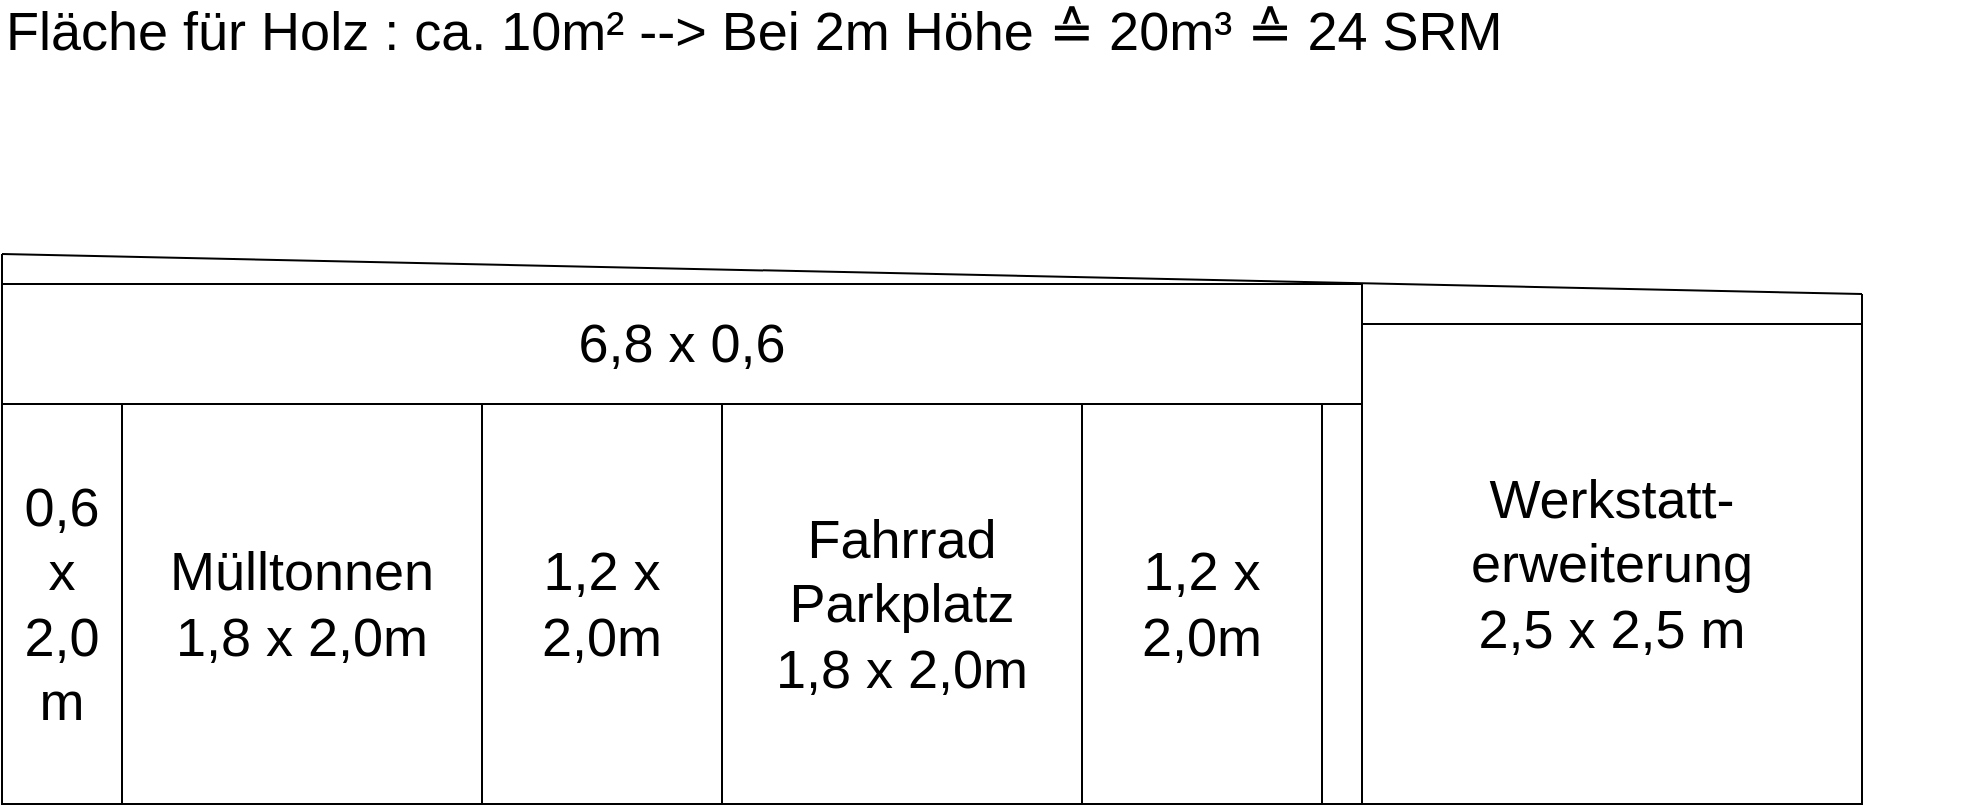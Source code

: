 <mxfile version="20.3.0" type="github">
  <diagram id="lE21BZ4hjYVOJlGcXVAF" name="Seite-1">
    <mxGraphModel dx="1182" dy="732" grid="1" gridSize="10" guides="1" tooltips="1" connect="1" arrows="1" fold="1" page="1" pageScale="1" pageWidth="1169" pageHeight="827" math="0" shadow="0">
      <root>
        <mxCell id="0" />
        <mxCell id="1" parent="0" />
        <mxCell id="FTwfwn-TJzcWr2caftSN-14" value="6,8 x 0,6" style="rounded=0;whiteSpace=wrap;html=1;fontSize=27;" vertex="1" parent="1">
          <mxGeometry x="80" y="540" width="680" height="60" as="geometry" />
        </mxCell>
        <mxCell id="FTwfwn-TJzcWr2caftSN-3" value="" style="endArrow=none;html=1;rounded=0;snapToPoint=1;strokeColor=default;" edge="1" parent="1">
          <mxGeometry width="50" height="50" relative="1" as="geometry">
            <mxPoint x="80" y="800" as="sourcePoint" />
            <mxPoint x="1010" y="800" as="targetPoint" />
          </mxGeometry>
        </mxCell>
        <mxCell id="FTwfwn-TJzcWr2caftSN-4" value="" style="endArrow=none;html=1;rounded=0;snapToPoint=1;strokeColor=default;" edge="1" parent="1">
          <mxGeometry width="50" height="50" relative="1" as="geometry">
            <mxPoint x="80" y="800" as="sourcePoint" />
            <mxPoint x="80" y="525" as="targetPoint" />
          </mxGeometry>
        </mxCell>
        <mxCell id="FTwfwn-TJzcWr2caftSN-5" value="" style="endArrow=none;html=1;rounded=0;snapToPoint=1;strokeColor=default;" edge="1" parent="1">
          <mxGeometry width="50" height="50" relative="1" as="geometry">
            <mxPoint x="1010" y="800" as="sourcePoint" />
            <mxPoint x="1010" y="545" as="targetPoint" />
          </mxGeometry>
        </mxCell>
        <mxCell id="FTwfwn-TJzcWr2caftSN-6" value="" style="endArrow=none;html=1;rounded=0;snapToPoint=1;strokeColor=default;" edge="1" parent="1">
          <mxGeometry width="50" height="50" relative="1" as="geometry">
            <mxPoint x="80" y="525" as="sourcePoint" />
            <mxPoint x="1010" y="545" as="targetPoint" />
          </mxGeometry>
        </mxCell>
        <mxCell id="FTwfwn-TJzcWr2caftSN-12" value="Mülltonnen&lt;br&gt;1,8 x 2,0m" style="rounded=0;whiteSpace=wrap;html=1;fontSize=27;" vertex="1" parent="1">
          <mxGeometry x="140" y="600" width="180" height="200" as="geometry" />
        </mxCell>
        <mxCell id="FTwfwn-TJzcWr2caftSN-10" value="Fahrrad&lt;br style=&quot;font-size: 27px;&quot;&gt;Parkplatz&lt;br&gt;1,8 x 2,0m" style="rounded=0;whiteSpace=wrap;html=1;fontSize=27;" vertex="1" parent="1">
          <mxGeometry x="440" y="600" width="180" height="200" as="geometry" />
        </mxCell>
        <mxCell id="FTwfwn-TJzcWr2caftSN-11" value="Werkstatt-&lt;br&gt;erweiterung&lt;br&gt;2,5 x 2,5 m" style="rounded=0;whiteSpace=wrap;html=1;fontSize=27;" vertex="1" parent="1">
          <mxGeometry x="760" y="560" width="250" height="240" as="geometry" />
        </mxCell>
        <mxCell id="FTwfwn-TJzcWr2caftSN-15" value="0,6 x 2,0 m" style="rounded=0;whiteSpace=wrap;html=1;fontSize=27;textDirection=rtl;" vertex="1" parent="1">
          <mxGeometry x="80" y="600" width="60" height="200" as="geometry" />
        </mxCell>
        <mxCell id="FTwfwn-TJzcWr2caftSN-16" value="1,2 x 2,0m" style="rounded=0;whiteSpace=wrap;html=1;fontSize=27;" vertex="1" parent="1">
          <mxGeometry x="320" y="600" width="120" height="200" as="geometry" />
        </mxCell>
        <mxCell id="FTwfwn-TJzcWr2caftSN-17" value="1,2 x 2,0m" style="rounded=0;whiteSpace=wrap;html=1;fontSize=27;" vertex="1" parent="1">
          <mxGeometry x="620" y="600" width="120" height="200" as="geometry" />
        </mxCell>
        <mxCell id="FTwfwn-TJzcWr2caftSN-18" value="Fläche für Holz : ca. 10m² --&amp;gt; Bei 2m Höhe ≙ 20m³ ≙ 24 SRM" style="text;html=1;strokeColor=none;fillColor=none;align=left;verticalAlign=middle;whiteSpace=wrap;rounded=0;fontSize=27;" vertex="1" parent="1">
          <mxGeometry x="80" y="399" width="990" height="30" as="geometry" />
        </mxCell>
      </root>
    </mxGraphModel>
  </diagram>
</mxfile>
